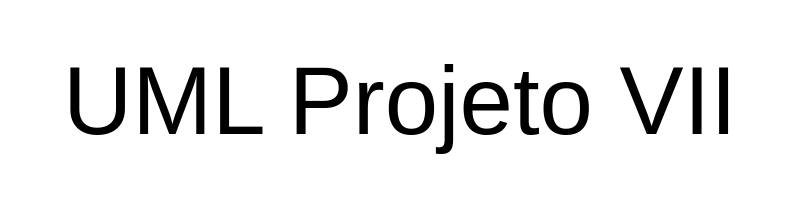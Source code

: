 <mxfile version="13.5.9" type="github">
  <diagram id="RC_DgBo5Q_odyv1U419i" name="Page-1">
    <mxGraphModel dx="2946" dy="1099" grid="1" gridSize="10" guides="1" tooltips="1" connect="1" arrows="1" fold="1" page="1" pageScale="1" pageWidth="1654" pageHeight="1169" math="0" shadow="0">
      <root>
        <mxCell id="0" />
        <mxCell id="1" parent="0" />
        <mxCell id="_b-tRirj2vvUGJ3bbZTm-1" value="UML Projeto VII" style="text;html=1;strokeColor=none;fillColor=none;align=center;verticalAlign=middle;whiteSpace=wrap;rounded=0;fontSize=48;" parent="1" vertex="1">
          <mxGeometry x="627" y="40" width="400" height="100" as="geometry" />
        </mxCell>
      </root>
    </mxGraphModel>
  </diagram>
</mxfile>
